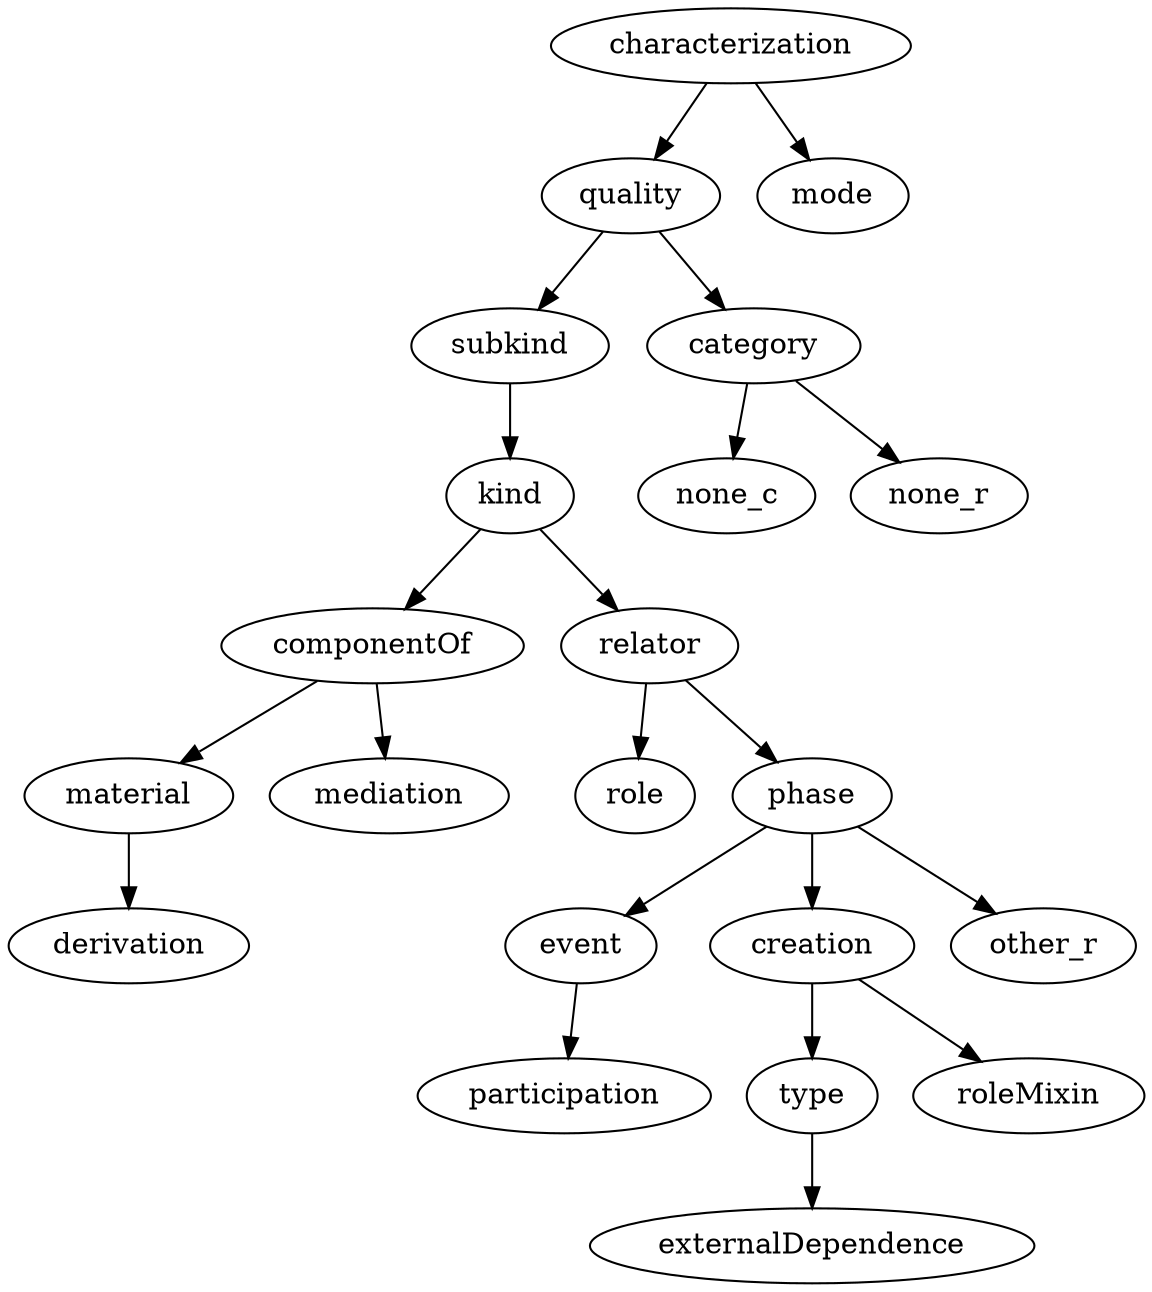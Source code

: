 strict digraph {
characterization;
quality;
mode;
subkind;
category;
kind;
componentOf;
relator;
material;
mediation;
derivation;
role;
phase;
event;
creation;
other_r;
participation;
type;
roleMixin;
externalDependence;
none_c;
none_r;
characterization -> quality;
characterization -> mode;
quality -> subkind;
quality -> category;
subkind -> kind;
category -> none_c;
category -> none_r;
kind -> componentOf;
kind -> relator;
componentOf -> material;
componentOf -> mediation;
relator -> role;
relator -> phase;
material -> derivation;
phase -> event;
phase -> creation;
phase -> other_r;
event -> participation;
creation -> type;
creation -> roleMixin;
type -> externalDependence;
}
